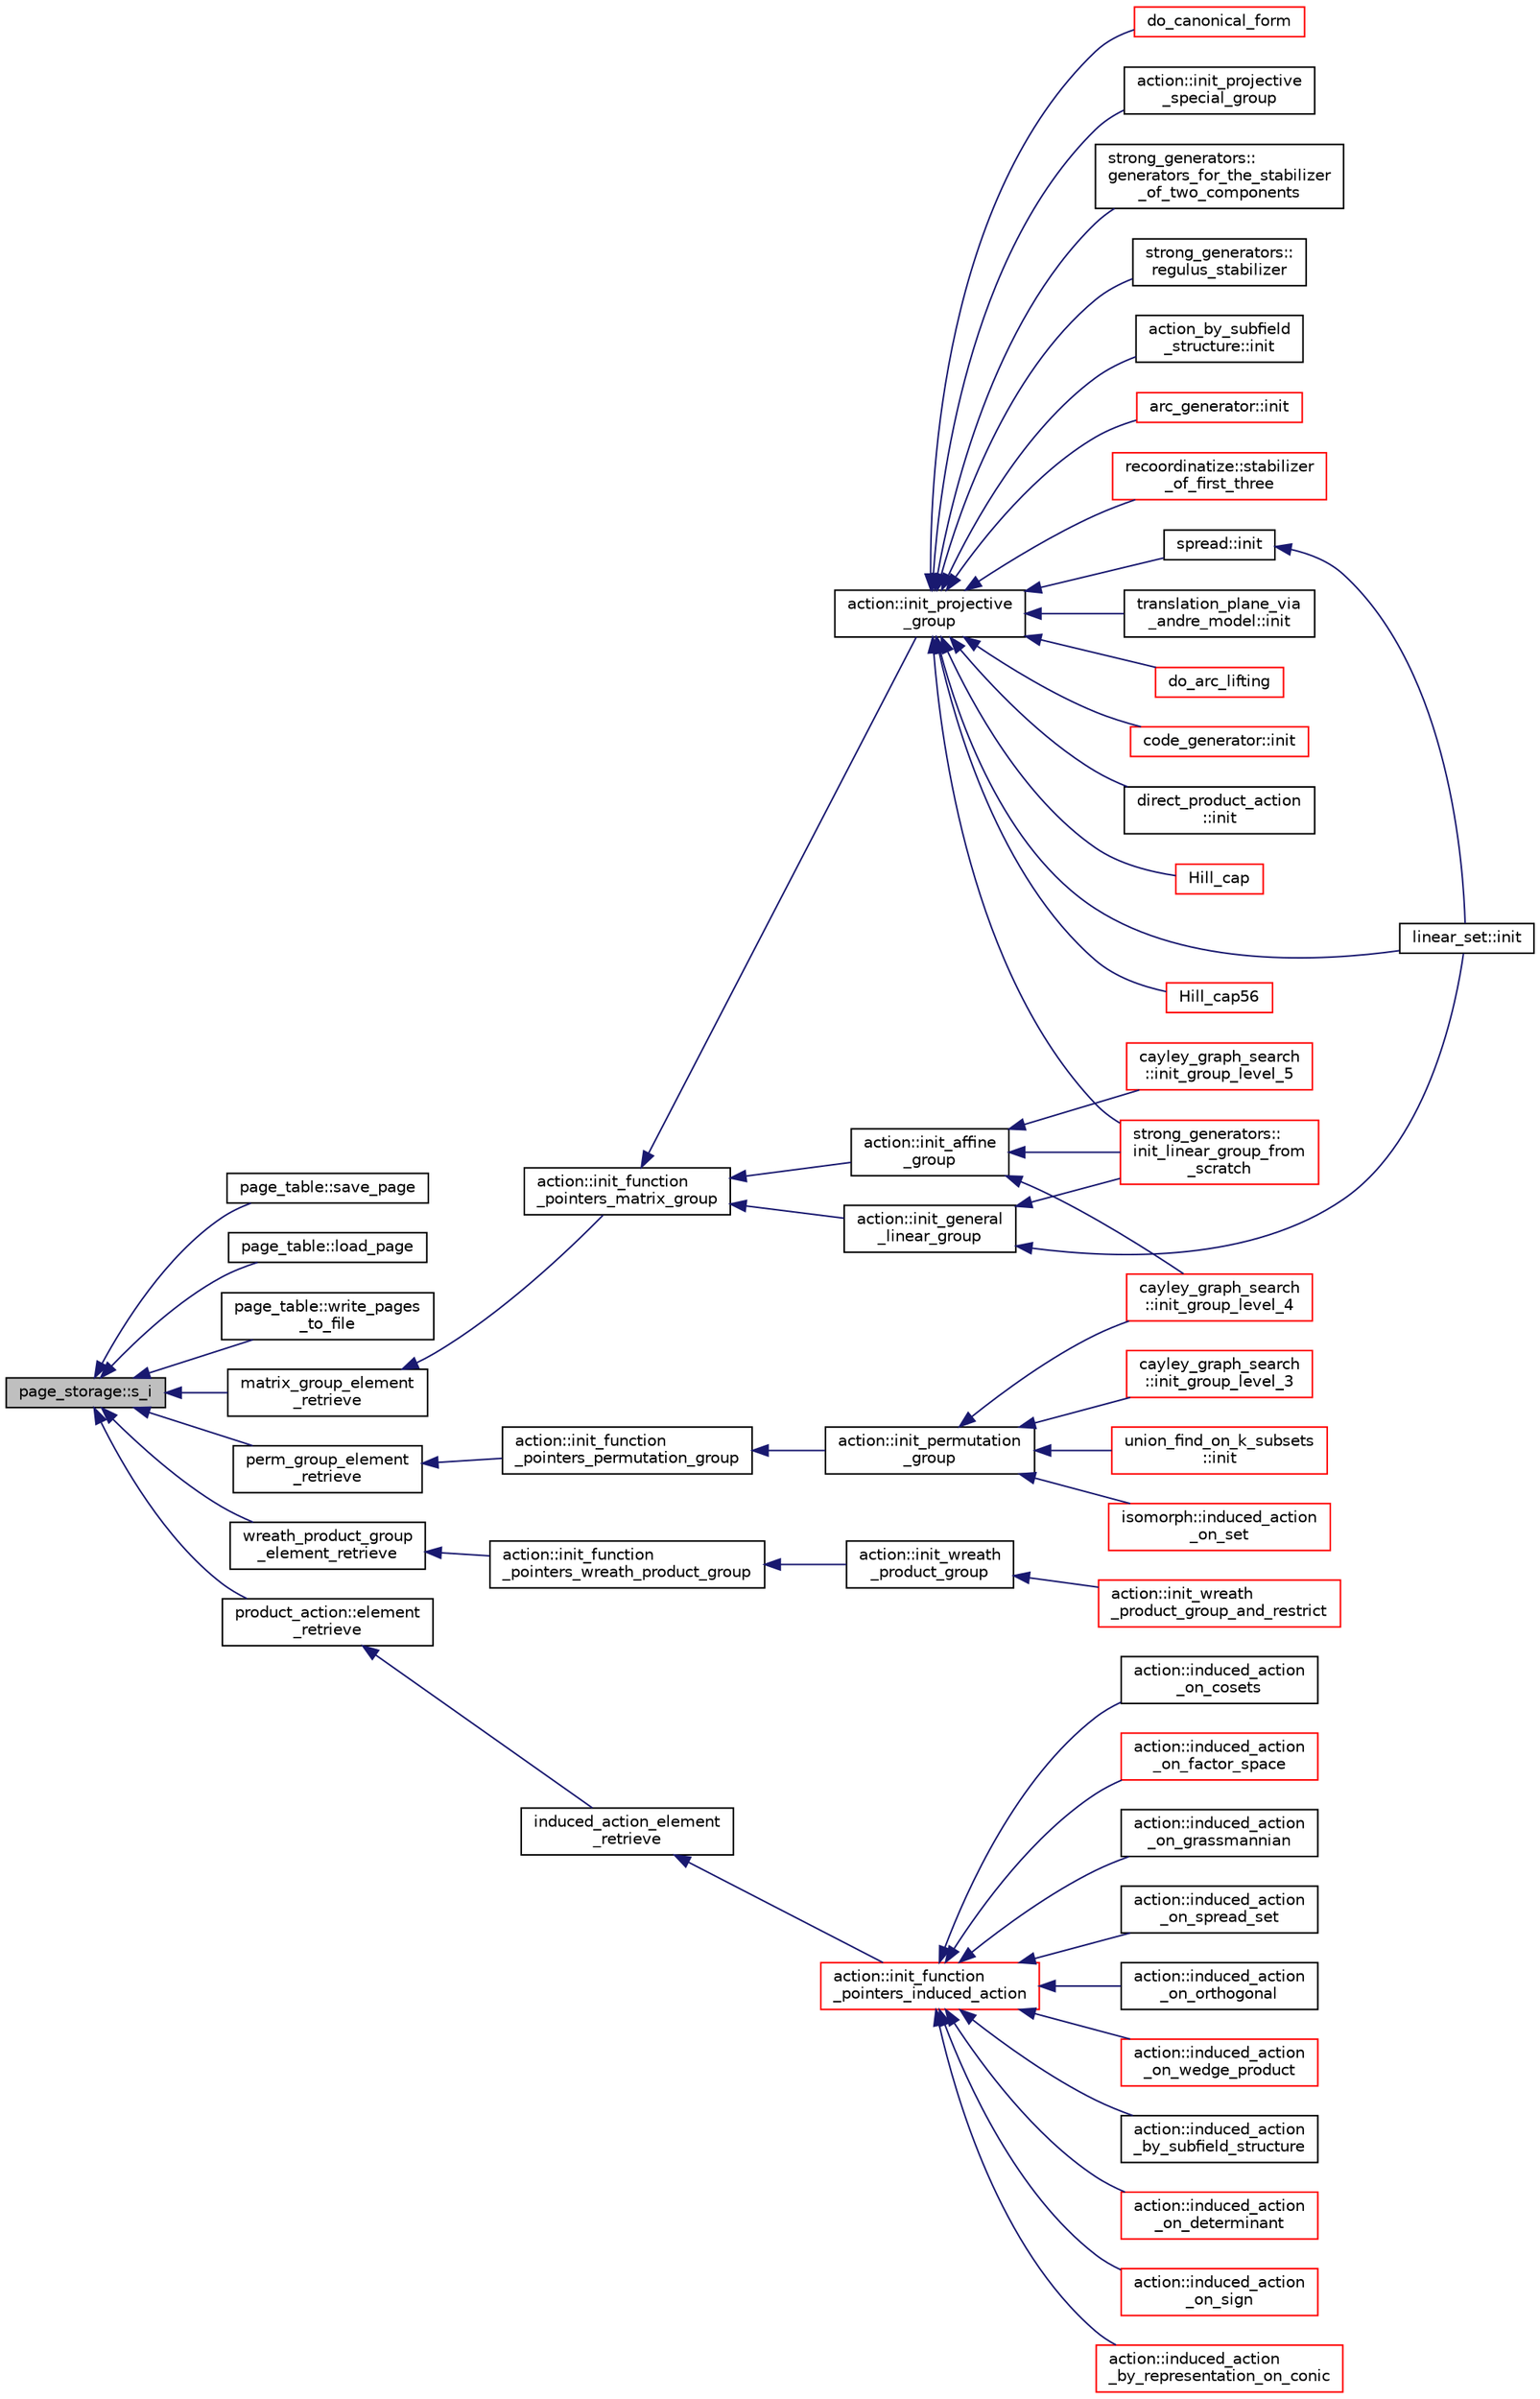 digraph "page_storage::s_i"
{
  edge [fontname="Helvetica",fontsize="10",labelfontname="Helvetica",labelfontsize="10"];
  node [fontname="Helvetica",fontsize="10",shape=record];
  rankdir="LR";
  Node686 [label="page_storage::s_i",height=0.2,width=0.4,color="black", fillcolor="grey75", style="filled", fontcolor="black"];
  Node686 -> Node687 [dir="back",color="midnightblue",fontsize="10",style="solid",fontname="Helvetica"];
  Node687 [label="page_table::save_page",height=0.2,width=0.4,color="black", fillcolor="white", style="filled",URL="$db/d0e/classpage__table.html#a9cfaa5c50aab8724164a3fa28055fc26"];
  Node686 -> Node688 [dir="back",color="midnightblue",fontsize="10",style="solid",fontname="Helvetica"];
  Node688 [label="page_table::load_page",height=0.2,width=0.4,color="black", fillcolor="white", style="filled",URL="$db/d0e/classpage__table.html#ac18edf8272923c6bbcff0f38a8527f26"];
  Node686 -> Node689 [dir="back",color="midnightblue",fontsize="10",style="solid",fontname="Helvetica"];
  Node689 [label="page_table::write_pages\l_to_file",height=0.2,width=0.4,color="black", fillcolor="white", style="filled",URL="$db/d0e/classpage__table.html#a5057f7a8f18b9aec4d4ac739ed18605e"];
  Node686 -> Node690 [dir="back",color="midnightblue",fontsize="10",style="solid",fontname="Helvetica"];
  Node690 [label="matrix_group_element\l_retrieve",height=0.2,width=0.4,color="black", fillcolor="white", style="filled",URL="$da/d0a/interface__matrix__group_8_c.html#aefc74c0503168b62ff732d3cc131fdc6"];
  Node690 -> Node691 [dir="back",color="midnightblue",fontsize="10",style="solid",fontname="Helvetica"];
  Node691 [label="action::init_function\l_pointers_matrix_group",height=0.2,width=0.4,color="black", fillcolor="white", style="filled",URL="$d2/d86/classaction.html#a48cbc0106c21fdcb5ec74a9cf8f4e1d8"];
  Node691 -> Node692 [dir="back",color="midnightblue",fontsize="10",style="solid",fontname="Helvetica"];
  Node692 [label="action::init_projective\l_group",height=0.2,width=0.4,color="black", fillcolor="white", style="filled",URL="$d2/d86/classaction.html#ad943cb9d3828331bf5634c6dbfc31afd"];
  Node692 -> Node693 [dir="back",color="midnightblue",fontsize="10",style="solid",fontname="Helvetica"];
  Node693 [label="do_arc_lifting",height=0.2,width=0.4,color="red", fillcolor="white", style="filled",URL="$d5/d9e/arcs__orderly_8_c.html#a7367bc544c290322bdbd4545388a27a8"];
  Node692 -> Node695 [dir="back",color="midnightblue",fontsize="10",style="solid",fontname="Helvetica"];
  Node695 [label="code_generator::init",height=0.2,width=0.4,color="red", fillcolor="white", style="filled",URL="$db/d37/classcode__generator.html#acfaa1e8badf6f30255203f499b130af8"];
  Node692 -> Node697 [dir="back",color="midnightblue",fontsize="10",style="solid",fontname="Helvetica"];
  Node697 [label="direct_product_action\l::init",height=0.2,width=0.4,color="black", fillcolor="white", style="filled",URL="$d3/d78/classdirect__product__action.html#aad40060e5821c011cccaa65a5c4df64f"];
  Node692 -> Node698 [dir="back",color="midnightblue",fontsize="10",style="solid",fontname="Helvetica"];
  Node698 [label="Hill_cap",height=0.2,width=0.4,color="red", fillcolor="white", style="filled",URL="$da/d28/hill_8_c.html#a7c2543fe497e681d4b492b16ea7f933e"];
  Node692 -> Node700 [dir="back",color="midnightblue",fontsize="10",style="solid",fontname="Helvetica"];
  Node700 [label="linear_set::init",height=0.2,width=0.4,color="black", fillcolor="white", style="filled",URL="$dd/d86/classlinear__set.html#a7ab24e84423749047d5465cb15505475"];
  Node692 -> Node701 [dir="back",color="midnightblue",fontsize="10",style="solid",fontname="Helvetica"];
  Node701 [label="Hill_cap56",height=0.2,width=0.4,color="red", fillcolor="white", style="filled",URL="$df/d74/tl__geometry_8h.html#ad7fc0ff2bf8455ab25e170c6930047a6"];
  Node692 -> Node703 [dir="back",color="midnightblue",fontsize="10",style="solid",fontname="Helvetica"];
  Node703 [label="do_canonical_form",height=0.2,width=0.4,color="red", fillcolor="white", style="filled",URL="$dc/dd4/group__actions_8h.html#afb9f4a331a8a017ea3b8b7d9ed8dcc88"];
  Node692 -> Node705 [dir="back",color="midnightblue",fontsize="10",style="solid",fontname="Helvetica"];
  Node705 [label="action::init_projective\l_special_group",height=0.2,width=0.4,color="black", fillcolor="white", style="filled",URL="$d2/d86/classaction.html#a4c69f0e07dff8ba8ac2415faf69d55a4"];
  Node692 -> Node706 [dir="back",color="midnightblue",fontsize="10",style="solid",fontname="Helvetica"];
  Node706 [label="strong_generators::\linit_linear_group_from\l_scratch",height=0.2,width=0.4,color="red", fillcolor="white", style="filled",URL="$dc/d09/classstrong__generators.html#ad47ecfb9c141b65ed6aca34231d5a0d2"];
  Node692 -> Node711 [dir="back",color="midnightblue",fontsize="10",style="solid",fontname="Helvetica"];
  Node711 [label="strong_generators::\lgenerators_for_the_stabilizer\l_of_two_components",height=0.2,width=0.4,color="black", fillcolor="white", style="filled",URL="$dc/d09/classstrong__generators.html#acd9ddc5b768e4cf3f2398383d5a8f3b2"];
  Node692 -> Node712 [dir="back",color="midnightblue",fontsize="10",style="solid",fontname="Helvetica"];
  Node712 [label="strong_generators::\lregulus_stabilizer",height=0.2,width=0.4,color="black", fillcolor="white", style="filled",URL="$dc/d09/classstrong__generators.html#a32e999d14b4168695f2e775ddf2ed7e7"];
  Node692 -> Node713 [dir="back",color="midnightblue",fontsize="10",style="solid",fontname="Helvetica"];
  Node713 [label="action_by_subfield\l_structure::init",height=0.2,width=0.4,color="black", fillcolor="white", style="filled",URL="$dd/d67/classaction__by__subfield__structure.html#a565b45607d3ebc3eaa0e910a6ce6a661"];
  Node692 -> Node714 [dir="back",color="midnightblue",fontsize="10",style="solid",fontname="Helvetica"];
  Node714 [label="arc_generator::init",height=0.2,width=0.4,color="red", fillcolor="white", style="filled",URL="$d4/d21/classarc__generator.html#ae614e18e9c641d67069fa27d48245cde"];
  Node692 -> Node721 [dir="back",color="midnightblue",fontsize="10",style="solid",fontname="Helvetica"];
  Node721 [label="recoordinatize::stabilizer\l_of_first_three",height=0.2,width=0.4,color="red", fillcolor="white", style="filled",URL="$d3/d3c/classrecoordinatize.html#ae8a24e776a57f0ac4923f6ed1d1db6e6"];
  Node692 -> Node723 [dir="back",color="midnightblue",fontsize="10",style="solid",fontname="Helvetica"];
  Node723 [label="spread::init",height=0.2,width=0.4,color="black", fillcolor="white", style="filled",URL="$da/dc1/classspread.html#aa2493aebcdd72c4472213711dfcc2ab6"];
  Node723 -> Node700 [dir="back",color="midnightblue",fontsize="10",style="solid",fontname="Helvetica"];
  Node692 -> Node724 [dir="back",color="midnightblue",fontsize="10",style="solid",fontname="Helvetica"];
  Node724 [label="translation_plane_via\l_andre_model::init",height=0.2,width=0.4,color="black", fillcolor="white", style="filled",URL="$d1/dcc/classtranslation__plane__via__andre__model.html#adb424599de168ade331979a9218ee07b"];
  Node691 -> Node725 [dir="back",color="midnightblue",fontsize="10",style="solid",fontname="Helvetica"];
  Node725 [label="action::init_affine\l_group",height=0.2,width=0.4,color="black", fillcolor="white", style="filled",URL="$d2/d86/classaction.html#a32c0c683b3071fef19d28ca4880b568a"];
  Node725 -> Node726 [dir="back",color="midnightblue",fontsize="10",style="solid",fontname="Helvetica"];
  Node726 [label="cayley_graph_search\l::init_group_level_4",height=0.2,width=0.4,color="red", fillcolor="white", style="filled",URL="$de/dae/classcayley__graph__search.html#a6593f90cd91bea8c23fe71acca05655e"];
  Node725 -> Node731 [dir="back",color="midnightblue",fontsize="10",style="solid",fontname="Helvetica"];
  Node731 [label="cayley_graph_search\l::init_group_level_5",height=0.2,width=0.4,color="red", fillcolor="white", style="filled",URL="$de/dae/classcayley__graph__search.html#ab4427f6ab65833dae31a18f44a5d6d7a"];
  Node725 -> Node706 [dir="back",color="midnightblue",fontsize="10",style="solid",fontname="Helvetica"];
  Node691 -> Node732 [dir="back",color="midnightblue",fontsize="10",style="solid",fontname="Helvetica"];
  Node732 [label="action::init_general\l_linear_group",height=0.2,width=0.4,color="black", fillcolor="white", style="filled",URL="$d2/d86/classaction.html#a1ff1bf53f9073bfc76ff073e7af6f396"];
  Node732 -> Node700 [dir="back",color="midnightblue",fontsize="10",style="solid",fontname="Helvetica"];
  Node732 -> Node706 [dir="back",color="midnightblue",fontsize="10",style="solid",fontname="Helvetica"];
  Node686 -> Node733 [dir="back",color="midnightblue",fontsize="10",style="solid",fontname="Helvetica"];
  Node733 [label="perm_group_element\l_retrieve",height=0.2,width=0.4,color="black", fillcolor="white", style="filled",URL="$df/d36/interface__perm__group_8_c.html#a4c8b92d581a75f0483bb37760e752430"];
  Node733 -> Node734 [dir="back",color="midnightblue",fontsize="10",style="solid",fontname="Helvetica"];
  Node734 [label="action::init_function\l_pointers_permutation_group",height=0.2,width=0.4,color="black", fillcolor="white", style="filled",URL="$d2/d86/classaction.html#a8e6cd4aa446047edbebe7e0702dc1f17"];
  Node734 -> Node735 [dir="back",color="midnightblue",fontsize="10",style="solid",fontname="Helvetica"];
  Node735 [label="action::init_permutation\l_group",height=0.2,width=0.4,color="black", fillcolor="white", style="filled",URL="$d2/d86/classaction.html#a339bbfc596572ec88071c5f5e0ce3f41"];
  Node735 -> Node736 [dir="back",color="midnightblue",fontsize="10",style="solid",fontname="Helvetica"];
  Node736 [label="cayley_graph_search\l::init_group_level_3",height=0.2,width=0.4,color="red", fillcolor="white", style="filled",URL="$de/dae/classcayley__graph__search.html#a7c936e674e8ea64597fa37ae5aa71c71"];
  Node735 -> Node726 [dir="back",color="midnightblue",fontsize="10",style="solid",fontname="Helvetica"];
  Node735 -> Node737 [dir="back",color="midnightblue",fontsize="10",style="solid",fontname="Helvetica"];
  Node737 [label="union_find_on_k_subsets\l::init",height=0.2,width=0.4,color="red", fillcolor="white", style="filled",URL="$d3/d1b/classunion__find__on__k__subsets.html#aad0de310a8e8df1ff78ee2eaf3ec1e54"];
  Node735 -> Node752 [dir="back",color="midnightblue",fontsize="10",style="solid",fontname="Helvetica"];
  Node752 [label="isomorph::induced_action\l_on_set",height=0.2,width=0.4,color="red", fillcolor="white", style="filled",URL="$d3/d5f/classisomorph.html#a66a62f79a0f877b889ec5bd0c79392f1"];
  Node686 -> Node772 [dir="back",color="midnightblue",fontsize="10",style="solid",fontname="Helvetica"];
  Node772 [label="wreath_product_group\l_element_retrieve",height=0.2,width=0.4,color="black", fillcolor="white", style="filled",URL="$da/d12/interface__wreath__product_8_c.html#a743bb8e8a8cdf4f44f6591c96636ac3f"];
  Node772 -> Node773 [dir="back",color="midnightblue",fontsize="10",style="solid",fontname="Helvetica"];
  Node773 [label="action::init_function\l_pointers_wreath_product_group",height=0.2,width=0.4,color="black", fillcolor="white", style="filled",URL="$d2/d86/classaction.html#a149d3bdc89556d74a4a20597f0cccdc0"];
  Node773 -> Node774 [dir="back",color="midnightblue",fontsize="10",style="solid",fontname="Helvetica"];
  Node774 [label="action::init_wreath\l_product_group",height=0.2,width=0.4,color="black", fillcolor="white", style="filled",URL="$d2/d86/classaction.html#a29d8425b266eff98677406f084ee3f86"];
  Node774 -> Node775 [dir="back",color="midnightblue",fontsize="10",style="solid",fontname="Helvetica"];
  Node775 [label="action::init_wreath\l_product_group_and_restrict",height=0.2,width=0.4,color="red", fillcolor="white", style="filled",URL="$d2/d86/classaction.html#a5ea78557093c987967e7b8162fabbf72"];
  Node686 -> Node777 [dir="back",color="midnightblue",fontsize="10",style="solid",fontname="Helvetica"];
  Node777 [label="product_action::element\l_retrieve",height=0.2,width=0.4,color="black", fillcolor="white", style="filled",URL="$d8/d74/classproduct__action.html#a041a4664ba3099321a2aaf0e9c70a8a2"];
  Node777 -> Node778 [dir="back",color="midnightblue",fontsize="10",style="solid",fontname="Helvetica"];
  Node778 [label="induced_action_element\l_retrieve",height=0.2,width=0.4,color="black", fillcolor="white", style="filled",URL="$d3/d27/interface_8_c.html#a9e51f4ab67af75d0a12a3eb7f211a5b4"];
  Node778 -> Node779 [dir="back",color="midnightblue",fontsize="10",style="solid",fontname="Helvetica"];
  Node779 [label="action::init_function\l_pointers_induced_action",height=0.2,width=0.4,color="red", fillcolor="white", style="filled",URL="$d2/d86/classaction.html#a3b9287d084b24f7a3b9532a7589c58de"];
  Node779 -> Node780 [dir="back",color="midnightblue",fontsize="10",style="solid",fontname="Helvetica"];
  Node780 [label="action::induced_action\l_by_representation_on_conic",height=0.2,width=0.4,color="red", fillcolor="white", style="filled",URL="$d2/d86/classaction.html#a228538e3f07bc186db8eb5da8b90f617"];
  Node779 -> Node782 [dir="back",color="midnightblue",fontsize="10",style="solid",fontname="Helvetica"];
  Node782 [label="action::induced_action\l_on_cosets",height=0.2,width=0.4,color="black", fillcolor="white", style="filled",URL="$d2/d86/classaction.html#acbdff5ffed42af6a01f07dffb2787237"];
  Node779 -> Node783 [dir="back",color="midnightblue",fontsize="10",style="solid",fontname="Helvetica"];
  Node783 [label="action::induced_action\l_on_factor_space",height=0.2,width=0.4,color="red", fillcolor="white", style="filled",URL="$d2/d86/classaction.html#af501ff2aa74fb6049bee5c01cd8b909b"];
  Node779 -> Node840 [dir="back",color="midnightblue",fontsize="10",style="solid",fontname="Helvetica"];
  Node840 [label="action::induced_action\l_on_grassmannian",height=0.2,width=0.4,color="black", fillcolor="white", style="filled",URL="$d2/d86/classaction.html#a295b730ecc0b0bf30f714094fef956ea"];
  Node779 -> Node841 [dir="back",color="midnightblue",fontsize="10",style="solid",fontname="Helvetica"];
  Node841 [label="action::induced_action\l_on_spread_set",height=0.2,width=0.4,color="black", fillcolor="white", style="filled",URL="$d2/d86/classaction.html#a7c5839c650592f083dc850d81ed05a5b"];
  Node779 -> Node842 [dir="back",color="midnightblue",fontsize="10",style="solid",fontname="Helvetica"];
  Node842 [label="action::induced_action\l_on_orthogonal",height=0.2,width=0.4,color="black", fillcolor="white", style="filled",URL="$d2/d86/classaction.html#a4f191cee643a81d7f18a4d729084e945"];
  Node779 -> Node843 [dir="back",color="midnightblue",fontsize="10",style="solid",fontname="Helvetica"];
  Node843 [label="action::induced_action\l_on_wedge_product",height=0.2,width=0.4,color="red", fillcolor="white", style="filled",URL="$d2/d86/classaction.html#af13a5da25b8e8597ab695edff222fb6a"];
  Node779 -> Node845 [dir="back",color="midnightblue",fontsize="10",style="solid",fontname="Helvetica"];
  Node845 [label="action::induced_action\l_by_subfield_structure",height=0.2,width=0.4,color="black", fillcolor="white", style="filled",URL="$d2/d86/classaction.html#add42951bdab176ceed6cc4af05dfa948"];
  Node779 -> Node846 [dir="back",color="midnightblue",fontsize="10",style="solid",fontname="Helvetica"];
  Node846 [label="action::induced_action\l_on_determinant",height=0.2,width=0.4,color="red", fillcolor="white", style="filled",URL="$d2/d86/classaction.html#aa6b9d3c2ded2cae185ee31f2200ad0b5"];
  Node779 -> Node848 [dir="back",color="midnightblue",fontsize="10",style="solid",fontname="Helvetica"];
  Node848 [label="action::induced_action\l_on_sign",height=0.2,width=0.4,color="red", fillcolor="white", style="filled",URL="$d2/d86/classaction.html#ab17b07971b94eae7c5efa21b33f643f1"];
}
